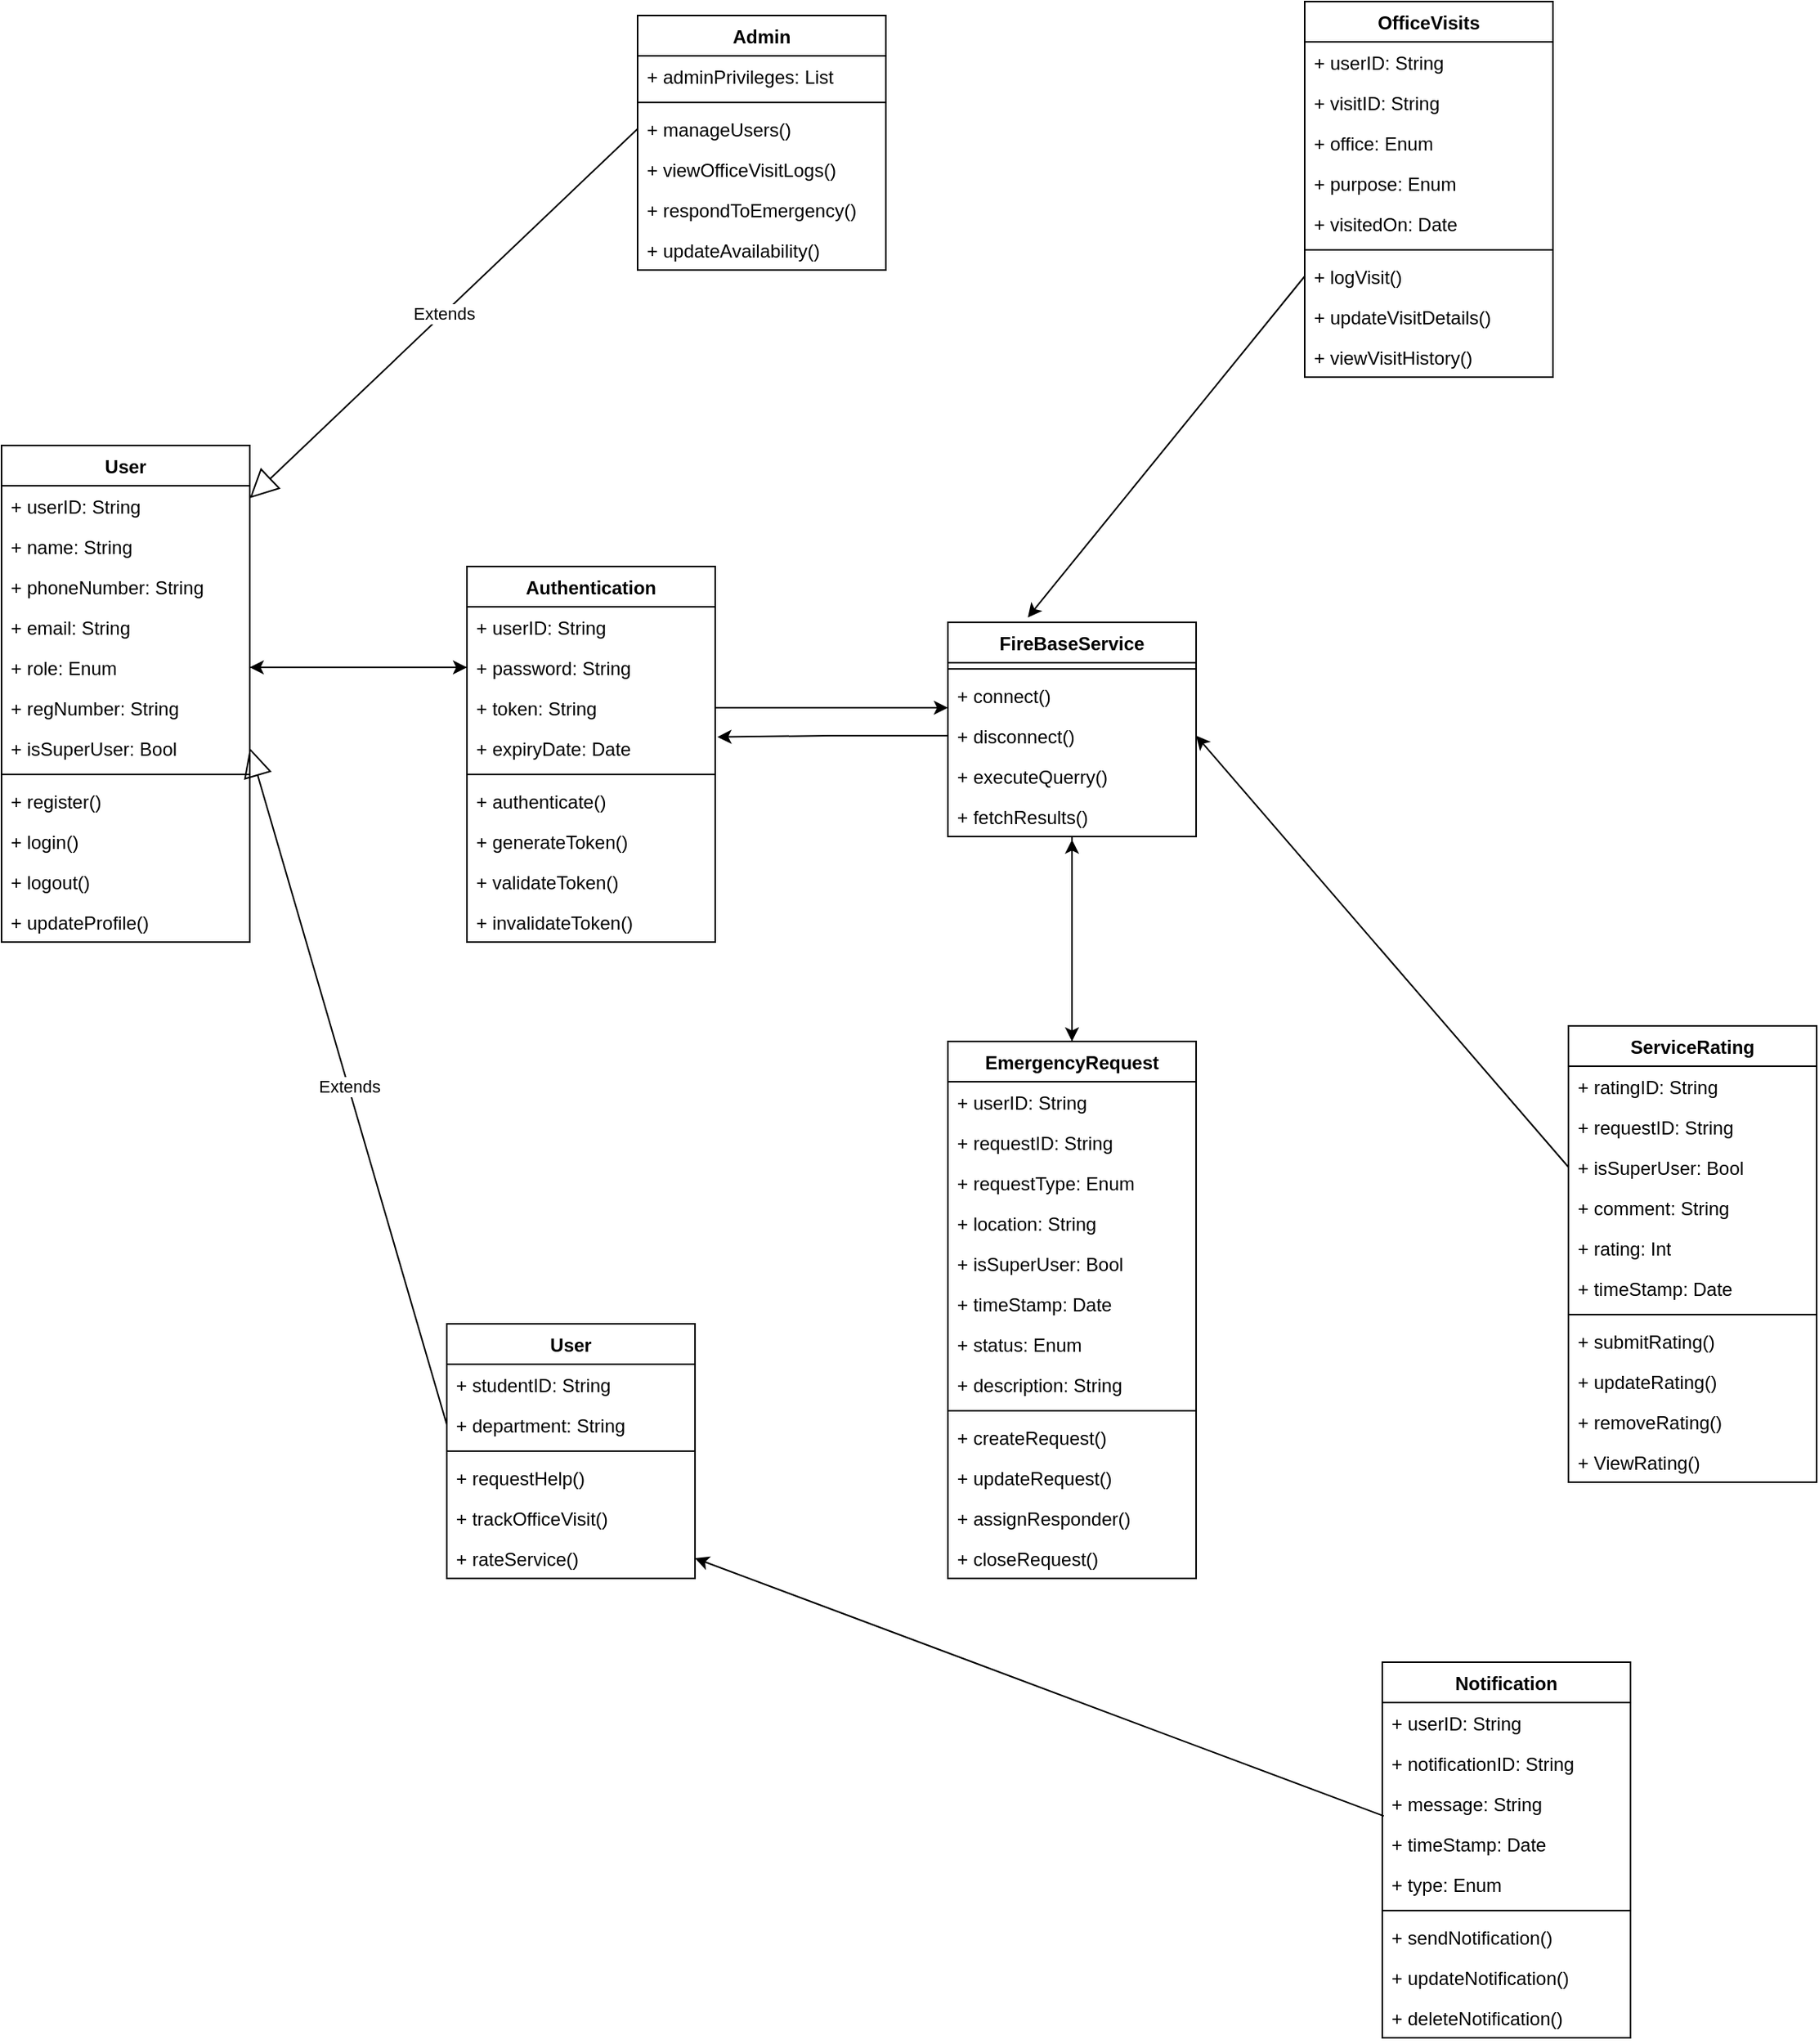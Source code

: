 <mxfile version="24.7.17">
  <diagram id="C5RBs43oDa-KdzZeNtuy" name="Page-1">
    <mxGraphModel dx="1035" dy="1785" grid="1" gridSize="10" guides="1" tooltips="1" connect="1" arrows="1" fold="1" page="1" pageScale="1" pageWidth="827" pageHeight="1169" math="0" shadow="0">
      <root>
        <mxCell id="WIyWlLk6GJQsqaUBKTNV-0" />
        <mxCell id="WIyWlLk6GJQsqaUBKTNV-1" parent="WIyWlLk6GJQsqaUBKTNV-0" />
        <mxCell id="JzX8TpLNH_aefN_rZ564-1" value="User" style="swimlane;fontStyle=1;align=center;verticalAlign=top;childLayout=stackLayout;horizontal=1;startSize=26;horizontalStack=0;resizeParent=1;resizeParentMax=0;resizeLast=0;collapsible=1;marginBottom=0;whiteSpace=wrap;html=1;" parent="WIyWlLk6GJQsqaUBKTNV-1" vertex="1">
          <mxGeometry x="380" y="206" width="160" height="320" as="geometry" />
        </mxCell>
        <mxCell id="JzX8TpLNH_aefN_rZ564-2" value="+ userID: String" style="text;strokeColor=none;fillColor=none;align=left;verticalAlign=top;spacingLeft=4;spacingRight=4;overflow=hidden;rotatable=0;points=[[0,0.5],[1,0.5]];portConstraint=eastwest;whiteSpace=wrap;html=1;" parent="JzX8TpLNH_aefN_rZ564-1" vertex="1">
          <mxGeometry y="26" width="160" height="26" as="geometry" />
        </mxCell>
        <mxCell id="JzX8TpLNH_aefN_rZ564-17" value="+ name: String" style="text;strokeColor=none;fillColor=none;align=left;verticalAlign=top;spacingLeft=4;spacingRight=4;overflow=hidden;rotatable=0;points=[[0,0.5],[1,0.5]];portConstraint=eastwest;whiteSpace=wrap;html=1;" parent="JzX8TpLNH_aefN_rZ564-1" vertex="1">
          <mxGeometry y="52" width="160" height="26" as="geometry" />
        </mxCell>
        <mxCell id="JzX8TpLNH_aefN_rZ564-18" value="+ phoneNumber: String" style="text;strokeColor=none;fillColor=none;align=left;verticalAlign=top;spacingLeft=4;spacingRight=4;overflow=hidden;rotatable=0;points=[[0,0.5],[1,0.5]];portConstraint=eastwest;whiteSpace=wrap;html=1;" parent="JzX8TpLNH_aefN_rZ564-1" vertex="1">
          <mxGeometry y="78" width="160" height="26" as="geometry" />
        </mxCell>
        <mxCell id="JzX8TpLNH_aefN_rZ564-19" value="+ email: String" style="text;strokeColor=none;fillColor=none;align=left;verticalAlign=top;spacingLeft=4;spacingRight=4;overflow=hidden;rotatable=0;points=[[0,0.5],[1,0.5]];portConstraint=eastwest;whiteSpace=wrap;html=1;" parent="JzX8TpLNH_aefN_rZ564-1" vertex="1">
          <mxGeometry y="104" width="160" height="26" as="geometry" />
        </mxCell>
        <mxCell id="JzX8TpLNH_aefN_rZ564-20" value="+ role: Enum" style="text;strokeColor=none;fillColor=none;align=left;verticalAlign=top;spacingLeft=4;spacingRight=4;overflow=hidden;rotatable=0;points=[[0,0.5],[1,0.5]];portConstraint=eastwest;whiteSpace=wrap;html=1;" parent="JzX8TpLNH_aefN_rZ564-1" vertex="1">
          <mxGeometry y="130" width="160" height="26" as="geometry" />
        </mxCell>
        <mxCell id="JzX8TpLNH_aefN_rZ564-21" value="+ regNumber: String" style="text;strokeColor=none;fillColor=none;align=left;verticalAlign=top;spacingLeft=4;spacingRight=4;overflow=hidden;rotatable=0;points=[[0,0.5],[1,0.5]];portConstraint=eastwest;whiteSpace=wrap;html=1;" parent="JzX8TpLNH_aefN_rZ564-1" vertex="1">
          <mxGeometry y="156" width="160" height="26" as="geometry" />
        </mxCell>
        <mxCell id="JzX8TpLNH_aefN_rZ564-149" value="+ isSuperUser: Bool" style="text;strokeColor=none;fillColor=none;align=left;verticalAlign=top;spacingLeft=4;spacingRight=4;overflow=hidden;rotatable=0;points=[[0,0.5],[1,0.5]];portConstraint=eastwest;whiteSpace=wrap;html=1;" parent="JzX8TpLNH_aefN_rZ564-1" vertex="1">
          <mxGeometry y="182" width="160" height="26" as="geometry" />
        </mxCell>
        <mxCell id="JzX8TpLNH_aefN_rZ564-3" value="" style="line;strokeWidth=1;fillColor=none;align=left;verticalAlign=middle;spacingTop=-1;spacingLeft=3;spacingRight=3;rotatable=0;labelPosition=right;points=[];portConstraint=eastwest;strokeColor=inherit;" parent="JzX8TpLNH_aefN_rZ564-1" vertex="1">
          <mxGeometry y="208" width="160" height="8" as="geometry" />
        </mxCell>
        <mxCell id="JzX8TpLNH_aefN_rZ564-4" value="+ register()" style="text;strokeColor=none;fillColor=none;align=left;verticalAlign=top;spacingLeft=4;spacingRight=4;overflow=hidden;rotatable=0;points=[[0,0.5],[1,0.5]];portConstraint=eastwest;whiteSpace=wrap;html=1;" parent="JzX8TpLNH_aefN_rZ564-1" vertex="1">
          <mxGeometry y="216" width="160" height="26" as="geometry" />
        </mxCell>
        <mxCell id="JzX8TpLNH_aefN_rZ564-22" value="+ login()" style="text;strokeColor=none;fillColor=none;align=left;verticalAlign=top;spacingLeft=4;spacingRight=4;overflow=hidden;rotatable=0;points=[[0,0.5],[1,0.5]];portConstraint=eastwest;whiteSpace=wrap;html=1;" parent="JzX8TpLNH_aefN_rZ564-1" vertex="1">
          <mxGeometry y="242" width="160" height="26" as="geometry" />
        </mxCell>
        <mxCell id="JzX8TpLNH_aefN_rZ564-23" value="+ logout()" style="text;strokeColor=none;fillColor=none;align=left;verticalAlign=top;spacingLeft=4;spacingRight=4;overflow=hidden;rotatable=0;points=[[0,0.5],[1,0.5]];portConstraint=eastwest;whiteSpace=wrap;html=1;" parent="JzX8TpLNH_aefN_rZ564-1" vertex="1">
          <mxGeometry y="268" width="160" height="26" as="geometry" />
        </mxCell>
        <mxCell id="JzX8TpLNH_aefN_rZ564-24" value="+ updateProfile()" style="text;strokeColor=none;fillColor=none;align=left;verticalAlign=top;spacingLeft=4;spacingRight=4;overflow=hidden;rotatable=0;points=[[0,0.5],[1,0.5]];portConstraint=eastwest;whiteSpace=wrap;html=1;" parent="JzX8TpLNH_aefN_rZ564-1" vertex="1">
          <mxGeometry y="294" width="160" height="26" as="geometry" />
        </mxCell>
        <mxCell id="JzX8TpLNH_aefN_rZ564-9" value="User" style="swimlane;fontStyle=1;align=center;verticalAlign=top;childLayout=stackLayout;horizontal=1;startSize=26;horizontalStack=0;resizeParent=1;resizeParentMax=0;resizeLast=0;collapsible=1;marginBottom=0;whiteSpace=wrap;html=1;" parent="WIyWlLk6GJQsqaUBKTNV-1" vertex="1">
          <mxGeometry x="667" y="772" width="160" height="164" as="geometry" />
        </mxCell>
        <mxCell id="JzX8TpLNH_aefN_rZ564-10" value="+ studentID: String" style="text;strokeColor=none;fillColor=none;align=left;verticalAlign=top;spacingLeft=4;spacingRight=4;overflow=hidden;rotatable=0;points=[[0,0.5],[1,0.5]];portConstraint=eastwest;whiteSpace=wrap;html=1;" parent="JzX8TpLNH_aefN_rZ564-9" vertex="1">
          <mxGeometry y="26" width="160" height="26" as="geometry" />
        </mxCell>
        <mxCell id="JzX8TpLNH_aefN_rZ564-37" value="+ department: String" style="text;strokeColor=none;fillColor=none;align=left;verticalAlign=top;spacingLeft=4;spacingRight=4;overflow=hidden;rotatable=0;points=[[0,0.5],[1,0.5]];portConstraint=eastwest;whiteSpace=wrap;html=1;" parent="JzX8TpLNH_aefN_rZ564-9" vertex="1">
          <mxGeometry y="52" width="160" height="26" as="geometry" />
        </mxCell>
        <mxCell id="JzX8TpLNH_aefN_rZ564-11" value="" style="line;strokeWidth=1;fillColor=none;align=left;verticalAlign=middle;spacingTop=-1;spacingLeft=3;spacingRight=3;rotatable=0;labelPosition=right;points=[];portConstraint=eastwest;strokeColor=inherit;" parent="JzX8TpLNH_aefN_rZ564-9" vertex="1">
          <mxGeometry y="78" width="160" height="8" as="geometry" />
        </mxCell>
        <mxCell id="JzX8TpLNH_aefN_rZ564-12" value="+ requestHelp()" style="text;strokeColor=none;fillColor=none;align=left;verticalAlign=top;spacingLeft=4;spacingRight=4;overflow=hidden;rotatable=0;points=[[0,0.5],[1,0.5]];portConstraint=eastwest;whiteSpace=wrap;html=1;" parent="JzX8TpLNH_aefN_rZ564-9" vertex="1">
          <mxGeometry y="86" width="160" height="26" as="geometry" />
        </mxCell>
        <mxCell id="JzX8TpLNH_aefN_rZ564-39" value="+ trackOfficeVisit()" style="text;strokeColor=none;fillColor=none;align=left;verticalAlign=top;spacingLeft=4;spacingRight=4;overflow=hidden;rotatable=0;points=[[0,0.5],[1,0.5]];portConstraint=eastwest;whiteSpace=wrap;html=1;" parent="JzX8TpLNH_aefN_rZ564-9" vertex="1">
          <mxGeometry y="112" width="160" height="26" as="geometry" />
        </mxCell>
        <mxCell id="JzX8TpLNH_aefN_rZ564-40" value="+ rateService()" style="text;strokeColor=none;fillColor=none;align=left;verticalAlign=top;spacingLeft=4;spacingRight=4;overflow=hidden;rotatable=0;points=[[0,0.5],[1,0.5]];portConstraint=eastwest;whiteSpace=wrap;html=1;" parent="JzX8TpLNH_aefN_rZ564-9" vertex="1">
          <mxGeometry y="138" width="160" height="26" as="geometry" />
        </mxCell>
        <mxCell id="JzX8TpLNH_aefN_rZ564-13" value="Admin" style="swimlane;fontStyle=1;align=center;verticalAlign=top;childLayout=stackLayout;horizontal=1;startSize=26;horizontalStack=0;resizeParent=1;resizeParentMax=0;resizeLast=0;collapsible=1;marginBottom=0;whiteSpace=wrap;html=1;" parent="WIyWlLk6GJQsqaUBKTNV-1" vertex="1">
          <mxGeometry x="790" y="-71" width="160" height="164" as="geometry" />
        </mxCell>
        <mxCell id="JzX8TpLNH_aefN_rZ564-14" value="+ adminPrivileges: List&amp;nbsp;" style="text;strokeColor=none;fillColor=none;align=left;verticalAlign=top;spacingLeft=4;spacingRight=4;overflow=hidden;rotatable=0;points=[[0,0.5],[1,0.5]];portConstraint=eastwest;whiteSpace=wrap;html=1;" parent="JzX8TpLNH_aefN_rZ564-13" vertex="1">
          <mxGeometry y="26" width="160" height="26" as="geometry" />
        </mxCell>
        <mxCell id="JzX8TpLNH_aefN_rZ564-15" value="" style="line;strokeWidth=1;fillColor=none;align=left;verticalAlign=middle;spacingTop=-1;spacingLeft=3;spacingRight=3;rotatable=0;labelPosition=right;points=[];portConstraint=eastwest;strokeColor=inherit;" parent="JzX8TpLNH_aefN_rZ564-13" vertex="1">
          <mxGeometry y="52" width="160" height="8" as="geometry" />
        </mxCell>
        <mxCell id="JzX8TpLNH_aefN_rZ564-16" value="+ manageUsers()" style="text;strokeColor=none;fillColor=none;align=left;verticalAlign=top;spacingLeft=4;spacingRight=4;overflow=hidden;rotatable=0;points=[[0,0.5],[1,0.5]];portConstraint=eastwest;whiteSpace=wrap;html=1;" parent="JzX8TpLNH_aefN_rZ564-13" vertex="1">
          <mxGeometry y="60" width="160" height="26" as="geometry" />
        </mxCell>
        <mxCell id="JzX8TpLNH_aefN_rZ564-35" value="+ viewOfficeVisitLogs()" style="text;strokeColor=none;fillColor=none;align=left;verticalAlign=top;spacingLeft=4;spacingRight=4;overflow=hidden;rotatable=0;points=[[0,0.5],[1,0.5]];portConstraint=eastwest;whiteSpace=wrap;html=1;" parent="JzX8TpLNH_aefN_rZ564-13" vertex="1">
          <mxGeometry y="86" width="160" height="26" as="geometry" />
        </mxCell>
        <mxCell id="JzX8TpLNH_aefN_rZ564-36" value="+ respondToEmergency()" style="text;strokeColor=none;fillColor=none;align=left;verticalAlign=top;spacingLeft=4;spacingRight=4;overflow=hidden;rotatable=0;points=[[0,0.5],[1,0.5]];portConstraint=eastwest;whiteSpace=wrap;html=1;" parent="JzX8TpLNH_aefN_rZ564-13" vertex="1">
          <mxGeometry y="112" width="160" height="26" as="geometry" />
        </mxCell>
        <mxCell id="JzX8TpLNH_aefN_rZ564-41" value="+ updateAvailability()" style="text;strokeColor=none;fillColor=none;align=left;verticalAlign=top;spacingLeft=4;spacingRight=4;overflow=hidden;rotatable=0;points=[[0,0.5],[1,0.5]];portConstraint=eastwest;whiteSpace=wrap;html=1;" parent="JzX8TpLNH_aefN_rZ564-13" vertex="1">
          <mxGeometry y="138" width="160" height="26" as="geometry" />
        </mxCell>
        <mxCell id="JzX8TpLNH_aefN_rZ564-65" style="edgeStyle=orthogonalEdgeStyle;rounded=0;orthogonalLoop=1;jettySize=auto;html=1;entryX=1;entryY=0.5;entryDx=0;entryDy=0;" parent="WIyWlLk6GJQsqaUBKTNV-1" source="JzX8TpLNH_aefN_rZ564-54" target="JzX8TpLNH_aefN_rZ564-20" edge="1">
          <mxGeometry relative="1" as="geometry">
            <Array as="points">
              <mxPoint x="640" y="349" />
              <mxPoint x="640" y="349" />
            </Array>
          </mxGeometry>
        </mxCell>
        <mxCell id="JzX8TpLNH_aefN_rZ564-54" value="Authentication" style="swimlane;fontStyle=1;align=center;verticalAlign=top;childLayout=stackLayout;horizontal=1;startSize=26;horizontalStack=0;resizeParent=1;resizeParentMax=0;resizeLast=0;collapsible=1;marginBottom=0;whiteSpace=wrap;html=1;" parent="WIyWlLk6GJQsqaUBKTNV-1" vertex="1">
          <mxGeometry x="680" y="284" width="160" height="242" as="geometry" />
        </mxCell>
        <mxCell id="JzX8TpLNH_aefN_rZ564-57" value="+ userID: String" style="text;strokeColor=none;fillColor=none;align=left;verticalAlign=top;spacingLeft=4;spacingRight=4;overflow=hidden;rotatable=0;points=[[0,0.5],[1,0.5]];portConstraint=eastwest;whiteSpace=wrap;html=1;" parent="JzX8TpLNH_aefN_rZ564-54" vertex="1">
          <mxGeometry y="26" width="160" height="26" as="geometry" />
        </mxCell>
        <mxCell id="JzX8TpLNH_aefN_rZ564-74" value="+ password: String" style="text;strokeColor=none;fillColor=none;align=left;verticalAlign=top;spacingLeft=4;spacingRight=4;overflow=hidden;rotatable=0;points=[[0,0.5],[1,0.5]];portConstraint=eastwest;whiteSpace=wrap;html=1;" parent="JzX8TpLNH_aefN_rZ564-54" vertex="1">
          <mxGeometry y="52" width="160" height="26" as="geometry" />
        </mxCell>
        <mxCell id="iHyT4cyZ6htSV2cETN-j-6" style="edgeStyle=orthogonalEdgeStyle;rounded=0;orthogonalLoop=1;jettySize=auto;html=1;" edge="1" parent="JzX8TpLNH_aefN_rZ564-54" source="JzX8TpLNH_aefN_rZ564-76">
          <mxGeometry relative="1" as="geometry">
            <mxPoint x="310" y="91" as="targetPoint" />
          </mxGeometry>
        </mxCell>
        <mxCell id="JzX8TpLNH_aefN_rZ564-76" value="+ token: String" style="text;strokeColor=none;fillColor=none;align=left;verticalAlign=top;spacingLeft=4;spacingRight=4;overflow=hidden;rotatable=0;points=[[0,0.5],[1,0.5]];portConstraint=eastwest;whiteSpace=wrap;html=1;" parent="JzX8TpLNH_aefN_rZ564-54" vertex="1">
          <mxGeometry y="78" width="160" height="26" as="geometry" />
        </mxCell>
        <mxCell id="JzX8TpLNH_aefN_rZ564-75" value="+ expiryDate: Date" style="text;strokeColor=none;fillColor=none;align=left;verticalAlign=top;spacingLeft=4;spacingRight=4;overflow=hidden;rotatable=0;points=[[0,0.5],[1,0.5]];portConstraint=eastwest;whiteSpace=wrap;html=1;" parent="JzX8TpLNH_aefN_rZ564-54" vertex="1">
          <mxGeometry y="104" width="160" height="26" as="geometry" />
        </mxCell>
        <mxCell id="JzX8TpLNH_aefN_rZ564-56" value="" style="line;strokeWidth=1;fillColor=none;align=left;verticalAlign=middle;spacingTop=-1;spacingLeft=3;spacingRight=3;rotatable=0;labelPosition=right;points=[];portConstraint=eastwest;strokeColor=inherit;" parent="JzX8TpLNH_aefN_rZ564-54" vertex="1">
          <mxGeometry y="130" width="160" height="8" as="geometry" />
        </mxCell>
        <mxCell id="JzX8TpLNH_aefN_rZ564-58" value="+ authenticate()" style="text;strokeColor=none;fillColor=none;align=left;verticalAlign=top;spacingLeft=4;spacingRight=4;overflow=hidden;rotatable=0;points=[[0,0.5],[1,0.5]];portConstraint=eastwest;whiteSpace=wrap;html=1;" parent="JzX8TpLNH_aefN_rZ564-54" vertex="1">
          <mxGeometry y="138" width="160" height="26" as="geometry" />
        </mxCell>
        <mxCell id="JzX8TpLNH_aefN_rZ564-59" value="+ generateToken()" style="text;strokeColor=none;fillColor=none;align=left;verticalAlign=top;spacingLeft=4;spacingRight=4;overflow=hidden;rotatable=0;points=[[0,0.5],[1,0.5]];portConstraint=eastwest;whiteSpace=wrap;html=1;" parent="JzX8TpLNH_aefN_rZ564-54" vertex="1">
          <mxGeometry y="164" width="160" height="26" as="geometry" />
        </mxCell>
        <mxCell id="JzX8TpLNH_aefN_rZ564-60" value="+ validateToken()" style="text;strokeColor=none;fillColor=none;align=left;verticalAlign=top;spacingLeft=4;spacingRight=4;overflow=hidden;rotatable=0;points=[[0,0.5],[1,0.5]];portConstraint=eastwest;whiteSpace=wrap;html=1;" parent="JzX8TpLNH_aefN_rZ564-54" vertex="1">
          <mxGeometry y="190" width="160" height="26" as="geometry" />
        </mxCell>
        <mxCell id="JzX8TpLNH_aefN_rZ564-77" value="+ invalidateToken()" style="text;strokeColor=none;fillColor=none;align=left;verticalAlign=top;spacingLeft=4;spacingRight=4;overflow=hidden;rotatable=0;points=[[0,0.5],[1,0.5]];portConstraint=eastwest;whiteSpace=wrap;html=1;" parent="JzX8TpLNH_aefN_rZ564-54" vertex="1">
          <mxGeometry y="216" width="160" height="26" as="geometry" />
        </mxCell>
        <mxCell id="iHyT4cyZ6htSV2cETN-j-9" style="edgeStyle=orthogonalEdgeStyle;rounded=0;orthogonalLoop=1;jettySize=auto;html=1;entryX=0.5;entryY=0;entryDx=0;entryDy=0;" edge="1" parent="WIyWlLk6GJQsqaUBKTNV-1" source="JzX8TpLNH_aefN_rZ564-66" target="JzX8TpLNH_aefN_rZ564-133">
          <mxGeometry relative="1" as="geometry" />
        </mxCell>
        <mxCell id="JzX8TpLNH_aefN_rZ564-66" value="FireBaseService" style="swimlane;fontStyle=1;align=center;verticalAlign=top;childLayout=stackLayout;horizontal=1;startSize=26;horizontalStack=0;resizeParent=1;resizeParentMax=0;resizeLast=0;collapsible=1;marginBottom=0;whiteSpace=wrap;html=1;" parent="WIyWlLk6GJQsqaUBKTNV-1" vertex="1">
          <mxGeometry x="990" y="320" width="160" height="138" as="geometry" />
        </mxCell>
        <mxCell id="JzX8TpLNH_aefN_rZ564-67" value="" style="line;strokeWidth=1;fillColor=none;align=left;verticalAlign=middle;spacingTop=-1;spacingLeft=3;spacingRight=3;rotatable=0;labelPosition=right;points=[];portConstraint=eastwest;strokeColor=inherit;" parent="JzX8TpLNH_aefN_rZ564-66" vertex="1">
          <mxGeometry y="26" width="160" height="8" as="geometry" />
        </mxCell>
        <mxCell id="JzX8TpLNH_aefN_rZ564-68" value="+ connect()" style="text;strokeColor=none;fillColor=none;align=left;verticalAlign=top;spacingLeft=4;spacingRight=4;overflow=hidden;rotatable=0;points=[[0,0.5],[1,0.5]];portConstraint=eastwest;whiteSpace=wrap;html=1;" parent="JzX8TpLNH_aefN_rZ564-66" vertex="1">
          <mxGeometry y="34" width="160" height="26" as="geometry" />
        </mxCell>
        <mxCell id="JzX8TpLNH_aefN_rZ564-69" value="+ disconnect()" style="text;strokeColor=none;fillColor=none;align=left;verticalAlign=top;spacingLeft=4;spacingRight=4;overflow=hidden;rotatable=0;points=[[0,0.5],[1,0.5]];portConstraint=eastwest;whiteSpace=wrap;html=1;" parent="JzX8TpLNH_aefN_rZ564-66" vertex="1">
          <mxGeometry y="60" width="160" height="26" as="geometry" />
        </mxCell>
        <mxCell id="JzX8TpLNH_aefN_rZ564-70" value="+ executeQuerry()" style="text;strokeColor=none;fillColor=none;align=left;verticalAlign=top;spacingLeft=4;spacingRight=4;overflow=hidden;rotatable=0;points=[[0,0.5],[1,0.5]];portConstraint=eastwest;whiteSpace=wrap;html=1;" parent="JzX8TpLNH_aefN_rZ564-66" vertex="1">
          <mxGeometry y="86" width="160" height="26" as="geometry" />
        </mxCell>
        <mxCell id="JzX8TpLNH_aefN_rZ564-71" value="+ fetchResults()" style="text;strokeColor=none;fillColor=none;align=left;verticalAlign=top;spacingLeft=4;spacingRight=4;overflow=hidden;rotatable=0;points=[[0,0.5],[1,0.5]];portConstraint=eastwest;whiteSpace=wrap;html=1;" parent="JzX8TpLNH_aefN_rZ564-66" vertex="1">
          <mxGeometry y="112" width="160" height="26" as="geometry" />
        </mxCell>
        <mxCell id="JzX8TpLNH_aefN_rZ564-79" style="edgeStyle=orthogonalEdgeStyle;rounded=0;orthogonalLoop=1;jettySize=auto;html=1;entryX=0;entryY=0.5;entryDx=0;entryDy=0;" parent="WIyWlLk6GJQsqaUBKTNV-1" source="JzX8TpLNH_aefN_rZ564-20" target="JzX8TpLNH_aefN_rZ564-74" edge="1">
          <mxGeometry relative="1" as="geometry" />
        </mxCell>
        <mxCell id="JzX8TpLNH_aefN_rZ564-88" value="OfficeVisits" style="swimlane;fontStyle=1;align=center;verticalAlign=top;childLayout=stackLayout;horizontal=1;startSize=26;horizontalStack=0;resizeParent=1;resizeParentMax=0;resizeLast=0;collapsible=1;marginBottom=0;whiteSpace=wrap;html=1;" parent="WIyWlLk6GJQsqaUBKTNV-1" vertex="1">
          <mxGeometry x="1220" y="-80" width="160" height="242" as="geometry" />
        </mxCell>
        <mxCell id="JzX8TpLNH_aefN_rZ564-89" value="+ userID: String" style="text;strokeColor=none;fillColor=none;align=left;verticalAlign=top;spacingLeft=4;spacingRight=4;overflow=hidden;rotatable=0;points=[[0,0.5],[1,0.5]];portConstraint=eastwest;whiteSpace=wrap;html=1;" parent="JzX8TpLNH_aefN_rZ564-88" vertex="1">
          <mxGeometry y="26" width="160" height="26" as="geometry" />
        </mxCell>
        <mxCell id="JzX8TpLNH_aefN_rZ564-90" value="+ visitID: String" style="text;strokeColor=none;fillColor=none;align=left;verticalAlign=top;spacingLeft=4;spacingRight=4;overflow=hidden;rotatable=0;points=[[0,0.5],[1,0.5]];portConstraint=eastwest;whiteSpace=wrap;html=1;" parent="JzX8TpLNH_aefN_rZ564-88" vertex="1">
          <mxGeometry y="52" width="160" height="26" as="geometry" />
        </mxCell>
        <mxCell id="JzX8TpLNH_aefN_rZ564-91" value="+ office: Enum" style="text;strokeColor=none;fillColor=none;align=left;verticalAlign=top;spacingLeft=4;spacingRight=4;overflow=hidden;rotatable=0;points=[[0,0.5],[1,0.5]];portConstraint=eastwest;whiteSpace=wrap;html=1;" parent="JzX8TpLNH_aefN_rZ564-88" vertex="1">
          <mxGeometry y="78" width="160" height="26" as="geometry" />
        </mxCell>
        <mxCell id="JzX8TpLNH_aefN_rZ564-158" value="+ purpose: Enum" style="text;strokeColor=none;fillColor=none;align=left;verticalAlign=top;spacingLeft=4;spacingRight=4;overflow=hidden;rotatable=0;points=[[0,0.5],[1,0.5]];portConstraint=eastwest;whiteSpace=wrap;html=1;" parent="JzX8TpLNH_aefN_rZ564-88" vertex="1">
          <mxGeometry y="104" width="160" height="26" as="geometry" />
        </mxCell>
        <mxCell id="JzX8TpLNH_aefN_rZ564-92" value="+ visitedOn: Date" style="text;strokeColor=none;fillColor=none;align=left;verticalAlign=top;spacingLeft=4;spacingRight=4;overflow=hidden;rotatable=0;points=[[0,0.5],[1,0.5]];portConstraint=eastwest;whiteSpace=wrap;html=1;" parent="JzX8TpLNH_aefN_rZ564-88" vertex="1">
          <mxGeometry y="130" width="160" height="26" as="geometry" />
        </mxCell>
        <mxCell id="JzX8TpLNH_aefN_rZ564-93" value="" style="line;strokeWidth=1;fillColor=none;align=left;verticalAlign=middle;spacingTop=-1;spacingLeft=3;spacingRight=3;rotatable=0;labelPosition=right;points=[];portConstraint=eastwest;strokeColor=inherit;" parent="JzX8TpLNH_aefN_rZ564-88" vertex="1">
          <mxGeometry y="156" width="160" height="8" as="geometry" />
        </mxCell>
        <mxCell id="JzX8TpLNH_aefN_rZ564-94" value="+ logVisit()" style="text;strokeColor=none;fillColor=none;align=left;verticalAlign=top;spacingLeft=4;spacingRight=4;overflow=hidden;rotatable=0;points=[[0,0.5],[1,0.5]];portConstraint=eastwest;whiteSpace=wrap;html=1;" parent="JzX8TpLNH_aefN_rZ564-88" vertex="1">
          <mxGeometry y="164" width="160" height="26" as="geometry" />
        </mxCell>
        <mxCell id="JzX8TpLNH_aefN_rZ564-95" value="+ updateVisitDetails()" style="text;strokeColor=none;fillColor=none;align=left;verticalAlign=top;spacingLeft=4;spacingRight=4;overflow=hidden;rotatable=0;points=[[0,0.5],[1,0.5]];portConstraint=eastwest;whiteSpace=wrap;html=1;" parent="JzX8TpLNH_aefN_rZ564-88" vertex="1">
          <mxGeometry y="190" width="160" height="26" as="geometry" />
        </mxCell>
        <mxCell id="JzX8TpLNH_aefN_rZ564-96" value="+ viewVisitHistory()" style="text;strokeColor=none;fillColor=none;align=left;verticalAlign=top;spacingLeft=4;spacingRight=4;overflow=hidden;rotatable=0;points=[[0,0.5],[1,0.5]];portConstraint=eastwest;whiteSpace=wrap;html=1;" parent="JzX8TpLNH_aefN_rZ564-88" vertex="1">
          <mxGeometry y="216" width="160" height="26" as="geometry" />
        </mxCell>
        <mxCell id="JzX8TpLNH_aefN_rZ564-108" value="ServiceRating" style="swimlane;fontStyle=1;align=center;verticalAlign=top;childLayout=stackLayout;horizontal=1;startSize=26;horizontalStack=0;resizeParent=1;resizeParentMax=0;resizeLast=0;collapsible=1;marginBottom=0;whiteSpace=wrap;html=1;" parent="WIyWlLk6GJQsqaUBKTNV-1" vertex="1">
          <mxGeometry x="1390" y="580" width="160" height="294" as="geometry" />
        </mxCell>
        <mxCell id="JzX8TpLNH_aefN_rZ564-109" value="+ ratingID: String" style="text;strokeColor=none;fillColor=none;align=left;verticalAlign=top;spacingLeft=4;spacingRight=4;overflow=hidden;rotatable=0;points=[[0,0.5],[1,0.5]];portConstraint=eastwest;whiteSpace=wrap;html=1;" parent="JzX8TpLNH_aefN_rZ564-108" vertex="1">
          <mxGeometry y="26" width="160" height="26" as="geometry" />
        </mxCell>
        <mxCell id="JzX8TpLNH_aefN_rZ564-110" value="+ requestID: String" style="text;strokeColor=none;fillColor=none;align=left;verticalAlign=top;spacingLeft=4;spacingRight=4;overflow=hidden;rotatable=0;points=[[0,0.5],[1,0.5]];portConstraint=eastwest;whiteSpace=wrap;html=1;" parent="JzX8TpLNH_aefN_rZ564-108" vertex="1">
          <mxGeometry y="52" width="160" height="26" as="geometry" />
        </mxCell>
        <mxCell id="JzX8TpLNH_aefN_rZ564-153" value="+ isSuperUser: Bool" style="text;strokeColor=none;fillColor=none;align=left;verticalAlign=top;spacingLeft=4;spacingRight=4;overflow=hidden;rotatable=0;points=[[0,0.5],[1,0.5]];portConstraint=eastwest;whiteSpace=wrap;html=1;" parent="JzX8TpLNH_aefN_rZ564-108" vertex="1">
          <mxGeometry y="78" width="160" height="26" as="geometry" />
        </mxCell>
        <mxCell id="JzX8TpLNH_aefN_rZ564-154" value="+ comment: String" style="text;strokeColor=none;fillColor=none;align=left;verticalAlign=top;spacingLeft=4;spacingRight=4;overflow=hidden;rotatable=0;points=[[0,0.5],[1,0.5]];portConstraint=eastwest;whiteSpace=wrap;html=1;" parent="JzX8TpLNH_aefN_rZ564-108" vertex="1">
          <mxGeometry y="104" width="160" height="26" as="geometry" />
        </mxCell>
        <mxCell id="JzX8TpLNH_aefN_rZ564-111" value="+ rating: Int" style="text;strokeColor=none;fillColor=none;align=left;verticalAlign=top;spacingLeft=4;spacingRight=4;overflow=hidden;rotatable=0;points=[[0,0.5],[1,0.5]];portConstraint=eastwest;whiteSpace=wrap;html=1;" parent="JzX8TpLNH_aefN_rZ564-108" vertex="1">
          <mxGeometry y="130" width="160" height="26" as="geometry" />
        </mxCell>
        <mxCell id="JzX8TpLNH_aefN_rZ564-112" value="+ timeStamp: Date" style="text;strokeColor=none;fillColor=none;align=left;verticalAlign=top;spacingLeft=4;spacingRight=4;overflow=hidden;rotatable=0;points=[[0,0.5],[1,0.5]];portConstraint=eastwest;whiteSpace=wrap;html=1;" parent="JzX8TpLNH_aefN_rZ564-108" vertex="1">
          <mxGeometry y="156" width="160" height="26" as="geometry" />
        </mxCell>
        <mxCell id="JzX8TpLNH_aefN_rZ564-113" value="" style="line;strokeWidth=1;fillColor=none;align=left;verticalAlign=middle;spacingTop=-1;spacingLeft=3;spacingRight=3;rotatable=0;labelPosition=right;points=[];portConstraint=eastwest;strokeColor=inherit;" parent="JzX8TpLNH_aefN_rZ564-108" vertex="1">
          <mxGeometry y="182" width="160" height="8" as="geometry" />
        </mxCell>
        <mxCell id="JzX8TpLNH_aefN_rZ564-114" value="+ submitRating()" style="text;strokeColor=none;fillColor=none;align=left;verticalAlign=top;spacingLeft=4;spacingRight=4;overflow=hidden;rotatable=0;points=[[0,0.5],[1,0.5]];portConstraint=eastwest;whiteSpace=wrap;html=1;" parent="JzX8TpLNH_aefN_rZ564-108" vertex="1">
          <mxGeometry y="190" width="160" height="26" as="geometry" />
        </mxCell>
        <mxCell id="JzX8TpLNH_aefN_rZ564-115" value="+ updateRating()" style="text;strokeColor=none;fillColor=none;align=left;verticalAlign=top;spacingLeft=4;spacingRight=4;overflow=hidden;rotatable=0;points=[[0,0.5],[1,0.5]];portConstraint=eastwest;whiteSpace=wrap;html=1;" parent="JzX8TpLNH_aefN_rZ564-108" vertex="1">
          <mxGeometry y="216" width="160" height="26" as="geometry" />
        </mxCell>
        <mxCell id="JzX8TpLNH_aefN_rZ564-116" value="+ removeRating()" style="text;strokeColor=none;fillColor=none;align=left;verticalAlign=top;spacingLeft=4;spacingRight=4;overflow=hidden;rotatable=0;points=[[0,0.5],[1,0.5]];portConstraint=eastwest;whiteSpace=wrap;html=1;" parent="JzX8TpLNH_aefN_rZ564-108" vertex="1">
          <mxGeometry y="242" width="160" height="26" as="geometry" />
        </mxCell>
        <mxCell id="JzX8TpLNH_aefN_rZ564-117" value="+ ViewRating()" style="text;strokeColor=none;fillColor=none;align=left;verticalAlign=top;spacingLeft=4;spacingRight=4;overflow=hidden;rotatable=0;points=[[0,0.5],[1,0.5]];portConstraint=eastwest;whiteSpace=wrap;html=1;" parent="JzX8TpLNH_aefN_rZ564-108" vertex="1">
          <mxGeometry y="268" width="160" height="26" as="geometry" />
        </mxCell>
        <mxCell id="JzX8TpLNH_aefN_rZ564-118" value="Notification" style="swimlane;fontStyle=1;align=center;verticalAlign=top;childLayout=stackLayout;horizontal=1;startSize=26;horizontalStack=0;resizeParent=1;resizeParentMax=0;resizeLast=0;collapsible=1;marginBottom=0;whiteSpace=wrap;html=1;" parent="WIyWlLk6GJQsqaUBKTNV-1" vertex="1">
          <mxGeometry x="1270" y="990" width="160" height="242" as="geometry" />
        </mxCell>
        <mxCell id="JzX8TpLNH_aefN_rZ564-119" value="+ userID: String" style="text;strokeColor=none;fillColor=none;align=left;verticalAlign=top;spacingLeft=4;spacingRight=4;overflow=hidden;rotatable=0;points=[[0,0.5],[1,0.5]];portConstraint=eastwest;whiteSpace=wrap;html=1;" parent="JzX8TpLNH_aefN_rZ564-118" vertex="1">
          <mxGeometry y="26" width="160" height="26" as="geometry" />
        </mxCell>
        <mxCell id="JzX8TpLNH_aefN_rZ564-120" value="+ notificationID: String" style="text;strokeColor=none;fillColor=none;align=left;verticalAlign=top;spacingLeft=4;spacingRight=4;overflow=hidden;rotatable=0;points=[[0,0.5],[1,0.5]];portConstraint=eastwest;whiteSpace=wrap;html=1;" parent="JzX8TpLNH_aefN_rZ564-118" vertex="1">
          <mxGeometry y="52" width="160" height="26" as="geometry" />
        </mxCell>
        <mxCell id="JzX8TpLNH_aefN_rZ564-121" value="+ message: String" style="text;strokeColor=none;fillColor=none;align=left;verticalAlign=top;spacingLeft=4;spacingRight=4;overflow=hidden;rotatable=0;points=[[0,0.5],[1,0.5]];portConstraint=eastwest;whiteSpace=wrap;html=1;" parent="JzX8TpLNH_aefN_rZ564-118" vertex="1">
          <mxGeometry y="78" width="160" height="26" as="geometry" />
        </mxCell>
        <mxCell id="JzX8TpLNH_aefN_rZ564-122" value="+ timeStamp: Date" style="text;strokeColor=none;fillColor=none;align=left;verticalAlign=top;spacingLeft=4;spacingRight=4;overflow=hidden;rotatable=0;points=[[0,0.5],[1,0.5]];portConstraint=eastwest;whiteSpace=wrap;html=1;" parent="JzX8TpLNH_aefN_rZ564-118" vertex="1">
          <mxGeometry y="104" width="160" height="26" as="geometry" />
        </mxCell>
        <mxCell id="JzX8TpLNH_aefN_rZ564-148" value="+ type: Enum" style="text;strokeColor=none;fillColor=none;align=left;verticalAlign=top;spacingLeft=4;spacingRight=4;overflow=hidden;rotatable=0;points=[[0,0.5],[1,0.5]];portConstraint=eastwest;whiteSpace=wrap;html=1;" parent="JzX8TpLNH_aefN_rZ564-118" vertex="1">
          <mxGeometry y="130" width="160" height="26" as="geometry" />
        </mxCell>
        <mxCell id="JzX8TpLNH_aefN_rZ564-123" value="" style="line;strokeWidth=1;fillColor=none;align=left;verticalAlign=middle;spacingTop=-1;spacingLeft=3;spacingRight=3;rotatable=0;labelPosition=right;points=[];portConstraint=eastwest;strokeColor=inherit;" parent="JzX8TpLNH_aefN_rZ564-118" vertex="1">
          <mxGeometry y="156" width="160" height="8" as="geometry" />
        </mxCell>
        <mxCell id="JzX8TpLNH_aefN_rZ564-124" value="+ sendNotification()" style="text;strokeColor=none;fillColor=none;align=left;verticalAlign=top;spacingLeft=4;spacingRight=4;overflow=hidden;rotatable=0;points=[[0,0.5],[1,0.5]];portConstraint=eastwest;whiteSpace=wrap;html=1;" parent="JzX8TpLNH_aefN_rZ564-118" vertex="1">
          <mxGeometry y="164" width="160" height="26" as="geometry" />
        </mxCell>
        <mxCell id="JzX8TpLNH_aefN_rZ564-125" value="+ updateNotification()" style="text;strokeColor=none;fillColor=none;align=left;verticalAlign=top;spacingLeft=4;spacingRight=4;overflow=hidden;rotatable=0;points=[[0,0.5],[1,0.5]];portConstraint=eastwest;whiteSpace=wrap;html=1;" parent="JzX8TpLNH_aefN_rZ564-118" vertex="1">
          <mxGeometry y="190" width="160" height="26" as="geometry" />
        </mxCell>
        <mxCell id="JzX8TpLNH_aefN_rZ564-126" value="+ deleteNotification()" style="text;strokeColor=none;fillColor=none;align=left;verticalAlign=top;spacingLeft=4;spacingRight=4;overflow=hidden;rotatable=0;points=[[0,0.5],[1,0.5]];portConstraint=eastwest;whiteSpace=wrap;html=1;" parent="JzX8TpLNH_aefN_rZ564-118" vertex="1">
          <mxGeometry y="216" width="160" height="26" as="geometry" />
        </mxCell>
        <mxCell id="iHyT4cyZ6htSV2cETN-j-11" style="edgeStyle=orthogonalEdgeStyle;rounded=0;orthogonalLoop=1;jettySize=auto;html=1;" edge="1" parent="WIyWlLk6GJQsqaUBKTNV-1" source="JzX8TpLNH_aefN_rZ564-133">
          <mxGeometry relative="1" as="geometry">
            <mxPoint x="1070" y="460" as="targetPoint" />
          </mxGeometry>
        </mxCell>
        <mxCell id="JzX8TpLNH_aefN_rZ564-133" value="EmergencyRequest" style="swimlane;fontStyle=1;align=center;verticalAlign=top;childLayout=stackLayout;horizontal=1;startSize=26;horizontalStack=0;resizeParent=1;resizeParentMax=0;resizeLast=0;collapsible=1;marginBottom=0;whiteSpace=wrap;html=1;" parent="WIyWlLk6GJQsqaUBKTNV-1" vertex="1">
          <mxGeometry x="990" y="590" width="160" height="346" as="geometry" />
        </mxCell>
        <mxCell id="JzX8TpLNH_aefN_rZ564-134" value="+ userID: String" style="text;strokeColor=none;fillColor=none;align=left;verticalAlign=top;spacingLeft=4;spacingRight=4;overflow=hidden;rotatable=0;points=[[0,0.5],[1,0.5]];portConstraint=eastwest;whiteSpace=wrap;html=1;" parent="JzX8TpLNH_aefN_rZ564-133" vertex="1">
          <mxGeometry y="26" width="160" height="26" as="geometry" />
        </mxCell>
        <mxCell id="JzX8TpLNH_aefN_rZ564-135" value="+ requestID: String" style="text;strokeColor=none;fillColor=none;align=left;verticalAlign=top;spacingLeft=4;spacingRight=4;overflow=hidden;rotatable=0;points=[[0,0.5],[1,0.5]];portConstraint=eastwest;whiteSpace=wrap;html=1;" parent="JzX8TpLNH_aefN_rZ564-133" vertex="1">
          <mxGeometry y="52" width="160" height="26" as="geometry" />
        </mxCell>
        <mxCell id="JzX8TpLNH_aefN_rZ564-136" value="+ requestType: Enum" style="text;strokeColor=none;fillColor=none;align=left;verticalAlign=top;spacingLeft=4;spacingRight=4;overflow=hidden;rotatable=0;points=[[0,0.5],[1,0.5]];portConstraint=eastwest;whiteSpace=wrap;html=1;" parent="JzX8TpLNH_aefN_rZ564-133" vertex="1">
          <mxGeometry y="78" width="160" height="26" as="geometry" />
        </mxCell>
        <mxCell id="JzX8TpLNH_aefN_rZ564-144" value="+ location: String" style="text;strokeColor=none;fillColor=none;align=left;verticalAlign=top;spacingLeft=4;spacingRight=4;overflow=hidden;rotatable=0;points=[[0,0.5],[1,0.5]];portConstraint=eastwest;whiteSpace=wrap;html=1;" parent="JzX8TpLNH_aefN_rZ564-133" vertex="1">
          <mxGeometry y="104" width="160" height="26" as="geometry" />
        </mxCell>
        <mxCell id="JzX8TpLNH_aefN_rZ564-151" value="+ isSuperUser: Bool" style="text;strokeColor=none;fillColor=none;align=left;verticalAlign=top;spacingLeft=4;spacingRight=4;overflow=hidden;rotatable=0;points=[[0,0.5],[1,0.5]];portConstraint=eastwest;whiteSpace=wrap;html=1;" parent="JzX8TpLNH_aefN_rZ564-133" vertex="1">
          <mxGeometry y="130" width="160" height="26" as="geometry" />
        </mxCell>
        <mxCell id="JzX8TpLNH_aefN_rZ564-145" value="+ timeStamp: Date" style="text;strokeColor=none;fillColor=none;align=left;verticalAlign=top;spacingLeft=4;spacingRight=4;overflow=hidden;rotatable=0;points=[[0,0.5],[1,0.5]];portConstraint=eastwest;whiteSpace=wrap;html=1;" parent="JzX8TpLNH_aefN_rZ564-133" vertex="1">
          <mxGeometry y="156" width="160" height="26" as="geometry" />
        </mxCell>
        <mxCell id="JzX8TpLNH_aefN_rZ564-146" value="+ status: Enum" style="text;strokeColor=none;fillColor=none;align=left;verticalAlign=top;spacingLeft=4;spacingRight=4;overflow=hidden;rotatable=0;points=[[0,0.5],[1,0.5]];portConstraint=eastwest;whiteSpace=wrap;html=1;" parent="JzX8TpLNH_aefN_rZ564-133" vertex="1">
          <mxGeometry y="182" width="160" height="26" as="geometry" />
        </mxCell>
        <mxCell id="JzX8TpLNH_aefN_rZ564-150" value="+ description: String" style="text;strokeColor=none;fillColor=none;align=left;verticalAlign=top;spacingLeft=4;spacingRight=4;overflow=hidden;rotatable=0;points=[[0,0.5],[1,0.5]];portConstraint=eastwest;whiteSpace=wrap;html=1;" parent="JzX8TpLNH_aefN_rZ564-133" vertex="1">
          <mxGeometry y="208" width="160" height="26" as="geometry" />
        </mxCell>
        <mxCell id="JzX8TpLNH_aefN_rZ564-138" value="" style="line;strokeWidth=1;fillColor=none;align=left;verticalAlign=middle;spacingTop=-1;spacingLeft=3;spacingRight=3;rotatable=0;labelPosition=right;points=[];portConstraint=eastwest;strokeColor=inherit;" parent="JzX8TpLNH_aefN_rZ564-133" vertex="1">
          <mxGeometry y="234" width="160" height="8" as="geometry" />
        </mxCell>
        <mxCell id="JzX8TpLNH_aefN_rZ564-139" value="+ createRequest()" style="text;strokeColor=none;fillColor=none;align=left;verticalAlign=top;spacingLeft=4;spacingRight=4;overflow=hidden;rotatable=0;points=[[0,0.5],[1,0.5]];portConstraint=eastwest;whiteSpace=wrap;html=1;" parent="JzX8TpLNH_aefN_rZ564-133" vertex="1">
          <mxGeometry y="242" width="160" height="26" as="geometry" />
        </mxCell>
        <mxCell id="JzX8TpLNH_aefN_rZ564-140" value="+ updateRequest()" style="text;strokeColor=none;fillColor=none;align=left;verticalAlign=top;spacingLeft=4;spacingRight=4;overflow=hidden;rotatable=0;points=[[0,0.5],[1,0.5]];portConstraint=eastwest;whiteSpace=wrap;html=1;" parent="JzX8TpLNH_aefN_rZ564-133" vertex="1">
          <mxGeometry y="268" width="160" height="26" as="geometry" />
        </mxCell>
        <mxCell id="JzX8TpLNH_aefN_rZ564-141" value="+ assignResponder()" style="text;strokeColor=none;fillColor=none;align=left;verticalAlign=top;spacingLeft=4;spacingRight=4;overflow=hidden;rotatable=0;points=[[0,0.5],[1,0.5]];portConstraint=eastwest;whiteSpace=wrap;html=1;" parent="JzX8TpLNH_aefN_rZ564-133" vertex="1">
          <mxGeometry y="294" width="160" height="26" as="geometry" />
        </mxCell>
        <mxCell id="JzX8TpLNH_aefN_rZ564-142" value="+ closeRequest()" style="text;strokeColor=none;fillColor=none;align=left;verticalAlign=top;spacingLeft=4;spacingRight=4;overflow=hidden;rotatable=0;points=[[0,0.5],[1,0.5]];portConstraint=eastwest;whiteSpace=wrap;html=1;" parent="JzX8TpLNH_aefN_rZ564-133" vertex="1">
          <mxGeometry y="320" width="160" height="26" as="geometry" />
        </mxCell>
        <mxCell id="iHyT4cyZ6htSV2cETN-j-0" value="Extends" style="endArrow=block;endSize=16;endFill=0;html=1;rounded=0;exitX=0;exitY=0.5;exitDx=0;exitDy=0;" edge="1" parent="WIyWlLk6GJQsqaUBKTNV-1" source="JzX8TpLNH_aefN_rZ564-16">
          <mxGeometry width="160" relative="1" as="geometry">
            <mxPoint x="950" y="420" as="sourcePoint" />
            <mxPoint x="540" y="240" as="targetPoint" />
          </mxGeometry>
        </mxCell>
        <mxCell id="iHyT4cyZ6htSV2cETN-j-1" value="Extends" style="endArrow=block;endSize=16;endFill=0;html=1;rounded=0;exitX=0;exitY=0.5;exitDx=0;exitDy=0;entryX=1;entryY=0.5;entryDx=0;entryDy=0;" edge="1" parent="WIyWlLk6GJQsqaUBKTNV-1" source="JzX8TpLNH_aefN_rZ564-37" target="JzX8TpLNH_aefN_rZ564-149">
          <mxGeometry width="160" relative="1" as="geometry">
            <mxPoint x="657" y="970" as="sourcePoint" />
            <mxPoint x="540" y="448" as="targetPoint" />
          </mxGeometry>
        </mxCell>
        <mxCell id="iHyT4cyZ6htSV2cETN-j-3" value="" style="endArrow=classic;html=1;rounded=0;entryX=0.322;entryY=-0.023;entryDx=0;entryDy=0;entryPerimeter=0;exitX=0;exitY=0.5;exitDx=0;exitDy=0;" edge="1" parent="WIyWlLk6GJQsqaUBKTNV-1" source="JzX8TpLNH_aefN_rZ564-94" target="JzX8TpLNH_aefN_rZ564-66">
          <mxGeometry width="50" height="50" relative="1" as="geometry">
            <mxPoint x="980" y="180" as="sourcePoint" />
            <mxPoint x="1030" y="130" as="targetPoint" />
          </mxGeometry>
        </mxCell>
        <mxCell id="iHyT4cyZ6htSV2cETN-j-12" style="edgeStyle=orthogonalEdgeStyle;rounded=0;orthogonalLoop=1;jettySize=auto;html=1;entryX=1.009;entryY=0.224;entryDx=0;entryDy=0;entryPerimeter=0;" edge="1" parent="WIyWlLk6GJQsqaUBKTNV-1" source="JzX8TpLNH_aefN_rZ564-69" target="JzX8TpLNH_aefN_rZ564-75">
          <mxGeometry relative="1" as="geometry" />
        </mxCell>
        <mxCell id="iHyT4cyZ6htSV2cETN-j-15" value="" style="endArrow=classic;html=1;rounded=0;entryX=1;entryY=0.5;entryDx=0;entryDy=0;exitX=0;exitY=0.5;exitDx=0;exitDy=0;" edge="1" parent="WIyWlLk6GJQsqaUBKTNV-1" source="JzX8TpLNH_aefN_rZ564-153" target="JzX8TpLNH_aefN_rZ564-69">
          <mxGeometry width="50" height="50" relative="1" as="geometry">
            <mxPoint x="1230" y="107" as="sourcePoint" />
            <mxPoint x="1052" y="327" as="targetPoint" />
          </mxGeometry>
        </mxCell>
        <mxCell id="iHyT4cyZ6htSV2cETN-j-16" value="" style="endArrow=classic;html=1;rounded=0;entryX=1;entryY=0.5;entryDx=0;entryDy=0;exitX=0.006;exitY=0.812;exitDx=0;exitDy=0;exitPerimeter=0;" edge="1" parent="WIyWlLk6GJQsqaUBKTNV-1" source="JzX8TpLNH_aefN_rZ564-121" target="JzX8TpLNH_aefN_rZ564-40">
          <mxGeometry width="50" height="50" relative="1" as="geometry">
            <mxPoint x="1400" y="681" as="sourcePoint" />
            <mxPoint x="1160" y="403" as="targetPoint" />
          </mxGeometry>
        </mxCell>
      </root>
    </mxGraphModel>
  </diagram>
</mxfile>
